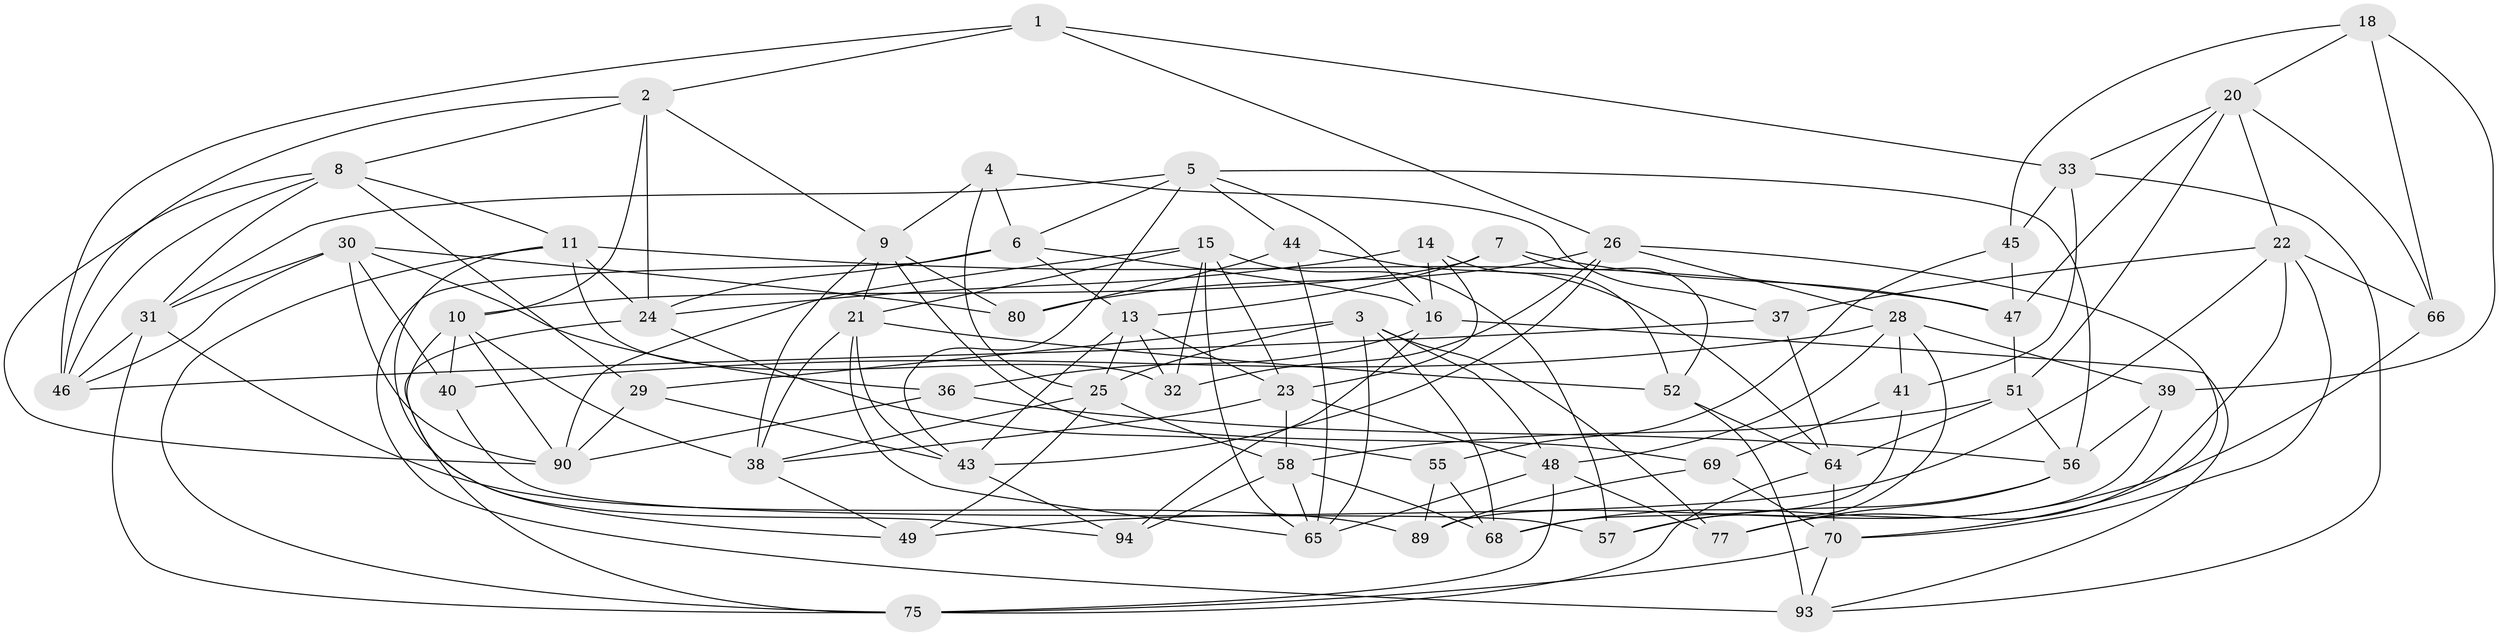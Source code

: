 // original degree distribution, {4: 1.0}
// Generated by graph-tools (version 1.1) at 2025/39/02/21/25 10:39:01]
// undirected, 61 vertices, 157 edges
graph export_dot {
graph [start="1"]
  node [color=gray90,style=filled];
  1;
  2 [super="+50"];
  3 [super="+95"];
  4;
  5 [super="+59"];
  6 [super="+19"];
  7;
  8 [super="+84"];
  9 [super="+12"];
  10 [super="+62"];
  11 [super="+34"];
  13 [super="+17"];
  14;
  15 [super="+92"];
  16 [super="+35"];
  18;
  20 [super="+96"];
  21 [super="+27"];
  22 [super="+42"];
  23 [super="+60"];
  24 [super="+72"];
  25 [super="+79"];
  26 [super="+71"];
  28 [super="+61"];
  29;
  30 [super="+63"];
  31 [super="+97"];
  32;
  33 [super="+86"];
  36;
  37;
  38 [super="+76"];
  39;
  40;
  41 [super="+98"];
  43 [super="+53"];
  44;
  45;
  46 [super="+73"];
  47 [super="+88"];
  48 [super="+54"];
  49;
  51 [super="+83"];
  52 [super="+91"];
  55;
  56 [super="+74"];
  57;
  58 [super="+81"];
  64 [super="+67"];
  65 [super="+78"];
  66;
  68 [super="+87"];
  69;
  70 [super="+82"];
  75 [super="+85"];
  77;
  80;
  89;
  90 [super="+99"];
  93 [super="+100"];
  94;
  1 -- 2;
  1 -- 46;
  1 -- 26;
  1 -- 33;
  2 -- 9;
  2 -- 10;
  2 -- 46;
  2 -- 8;
  2 -- 24;
  3 -- 48;
  3 -- 29;
  3 -- 77;
  3 -- 65;
  3 -- 68;
  3 -- 25;
  4 -- 37;
  4 -- 6;
  4 -- 25;
  4 -- 9;
  5 -- 31;
  5 -- 43;
  5 -- 16;
  5 -- 44;
  5 -- 6;
  5 -- 56;
  6 -- 93;
  6 -- 16;
  6 -- 13;
  6 -- 24;
  7 -- 10;
  7 -- 13;
  7 -- 52;
  7 -- 47;
  8 -- 46;
  8 -- 11;
  8 -- 90;
  8 -- 29;
  8 -- 31;
  9 -- 69;
  9 -- 80;
  9 -- 21;
  9 -- 38;
  10 -- 49;
  10 -- 40;
  10 -- 90;
  10 -- 38;
  11 -- 94;
  11 -- 32;
  11 -- 75;
  11 -- 47;
  11 -- 24;
  13 -- 32;
  13 -- 23;
  13 -- 43;
  13 -- 25;
  14 -- 23;
  14 -- 24;
  14 -- 52;
  14 -- 16;
  15 -- 57;
  15 -- 32;
  15 -- 23;
  15 -- 21;
  15 -- 90;
  15 -- 65;
  16 -- 94;
  16 -- 36;
  16 -- 93;
  18 -- 66;
  18 -- 45;
  18 -- 39;
  18 -- 20;
  20 -- 22;
  20 -- 47;
  20 -- 33;
  20 -- 66;
  20 -- 51;
  21 -- 52;
  21 -- 43;
  21 -- 38;
  21 -- 65;
  22 -- 77;
  22 -- 37;
  22 -- 49;
  22 -- 66;
  22 -- 70;
  23 -- 48;
  23 -- 58;
  23 -- 38;
  24 -- 55;
  24 -- 75;
  25 -- 49;
  25 -- 58;
  25 -- 38;
  26 -- 28;
  26 -- 43;
  26 -- 32;
  26 -- 80;
  26 -- 70;
  28 -- 41;
  28 -- 57;
  28 -- 40;
  28 -- 48;
  28 -- 39;
  29 -- 43;
  29 -- 90;
  30 -- 90;
  30 -- 80;
  30 -- 40;
  30 -- 36;
  30 -- 31;
  30 -- 46;
  31 -- 46;
  31 -- 89;
  31 -- 75;
  33 -- 41 [weight=2];
  33 -- 93;
  33 -- 45;
  36 -- 90;
  36 -- 56;
  37 -- 46;
  37 -- 64;
  38 -- 49;
  39 -- 89;
  39 -- 56;
  40 -- 57;
  41 -- 68 [weight=2];
  41 -- 69;
  43 -- 94;
  44 -- 80;
  44 -- 65;
  44 -- 64;
  45 -- 47;
  45 -- 55;
  47 -- 51 [weight=2];
  48 -- 77;
  48 -- 65;
  48 -- 75;
  51 -- 64;
  51 -- 58;
  51 -- 56;
  52 -- 93 [weight=2];
  52 -- 64;
  55 -- 89;
  55 -- 68;
  56 -- 77;
  56 -- 57;
  58 -- 94;
  58 -- 68;
  58 -- 65;
  64 -- 70;
  64 -- 75;
  66 -- 68;
  69 -- 70;
  69 -- 89;
  70 -- 93;
  70 -- 75;
}
